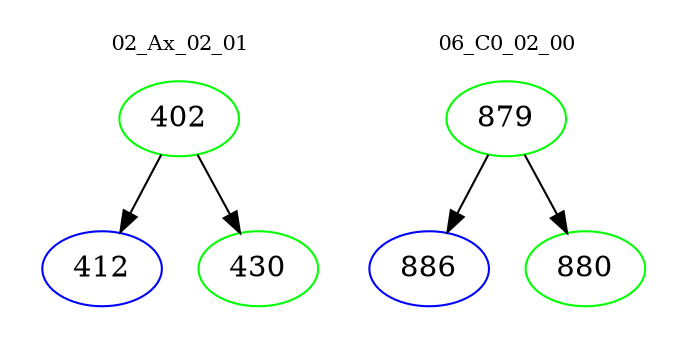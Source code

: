 digraph{
subgraph cluster_0 {
color = white
label = "02_Ax_02_01";
fontsize=10;
T0_402 [label="402", color="green"]
T0_402 -> T0_412 [color="black"]
T0_412 [label="412", color="blue"]
T0_402 -> T0_430 [color="black"]
T0_430 [label="430", color="green"]
}
subgraph cluster_1 {
color = white
label = "06_C0_02_00";
fontsize=10;
T1_879 [label="879", color="green"]
T1_879 -> T1_886 [color="black"]
T1_886 [label="886", color="blue"]
T1_879 -> T1_880 [color="black"]
T1_880 [label="880", color="green"]
}
}
